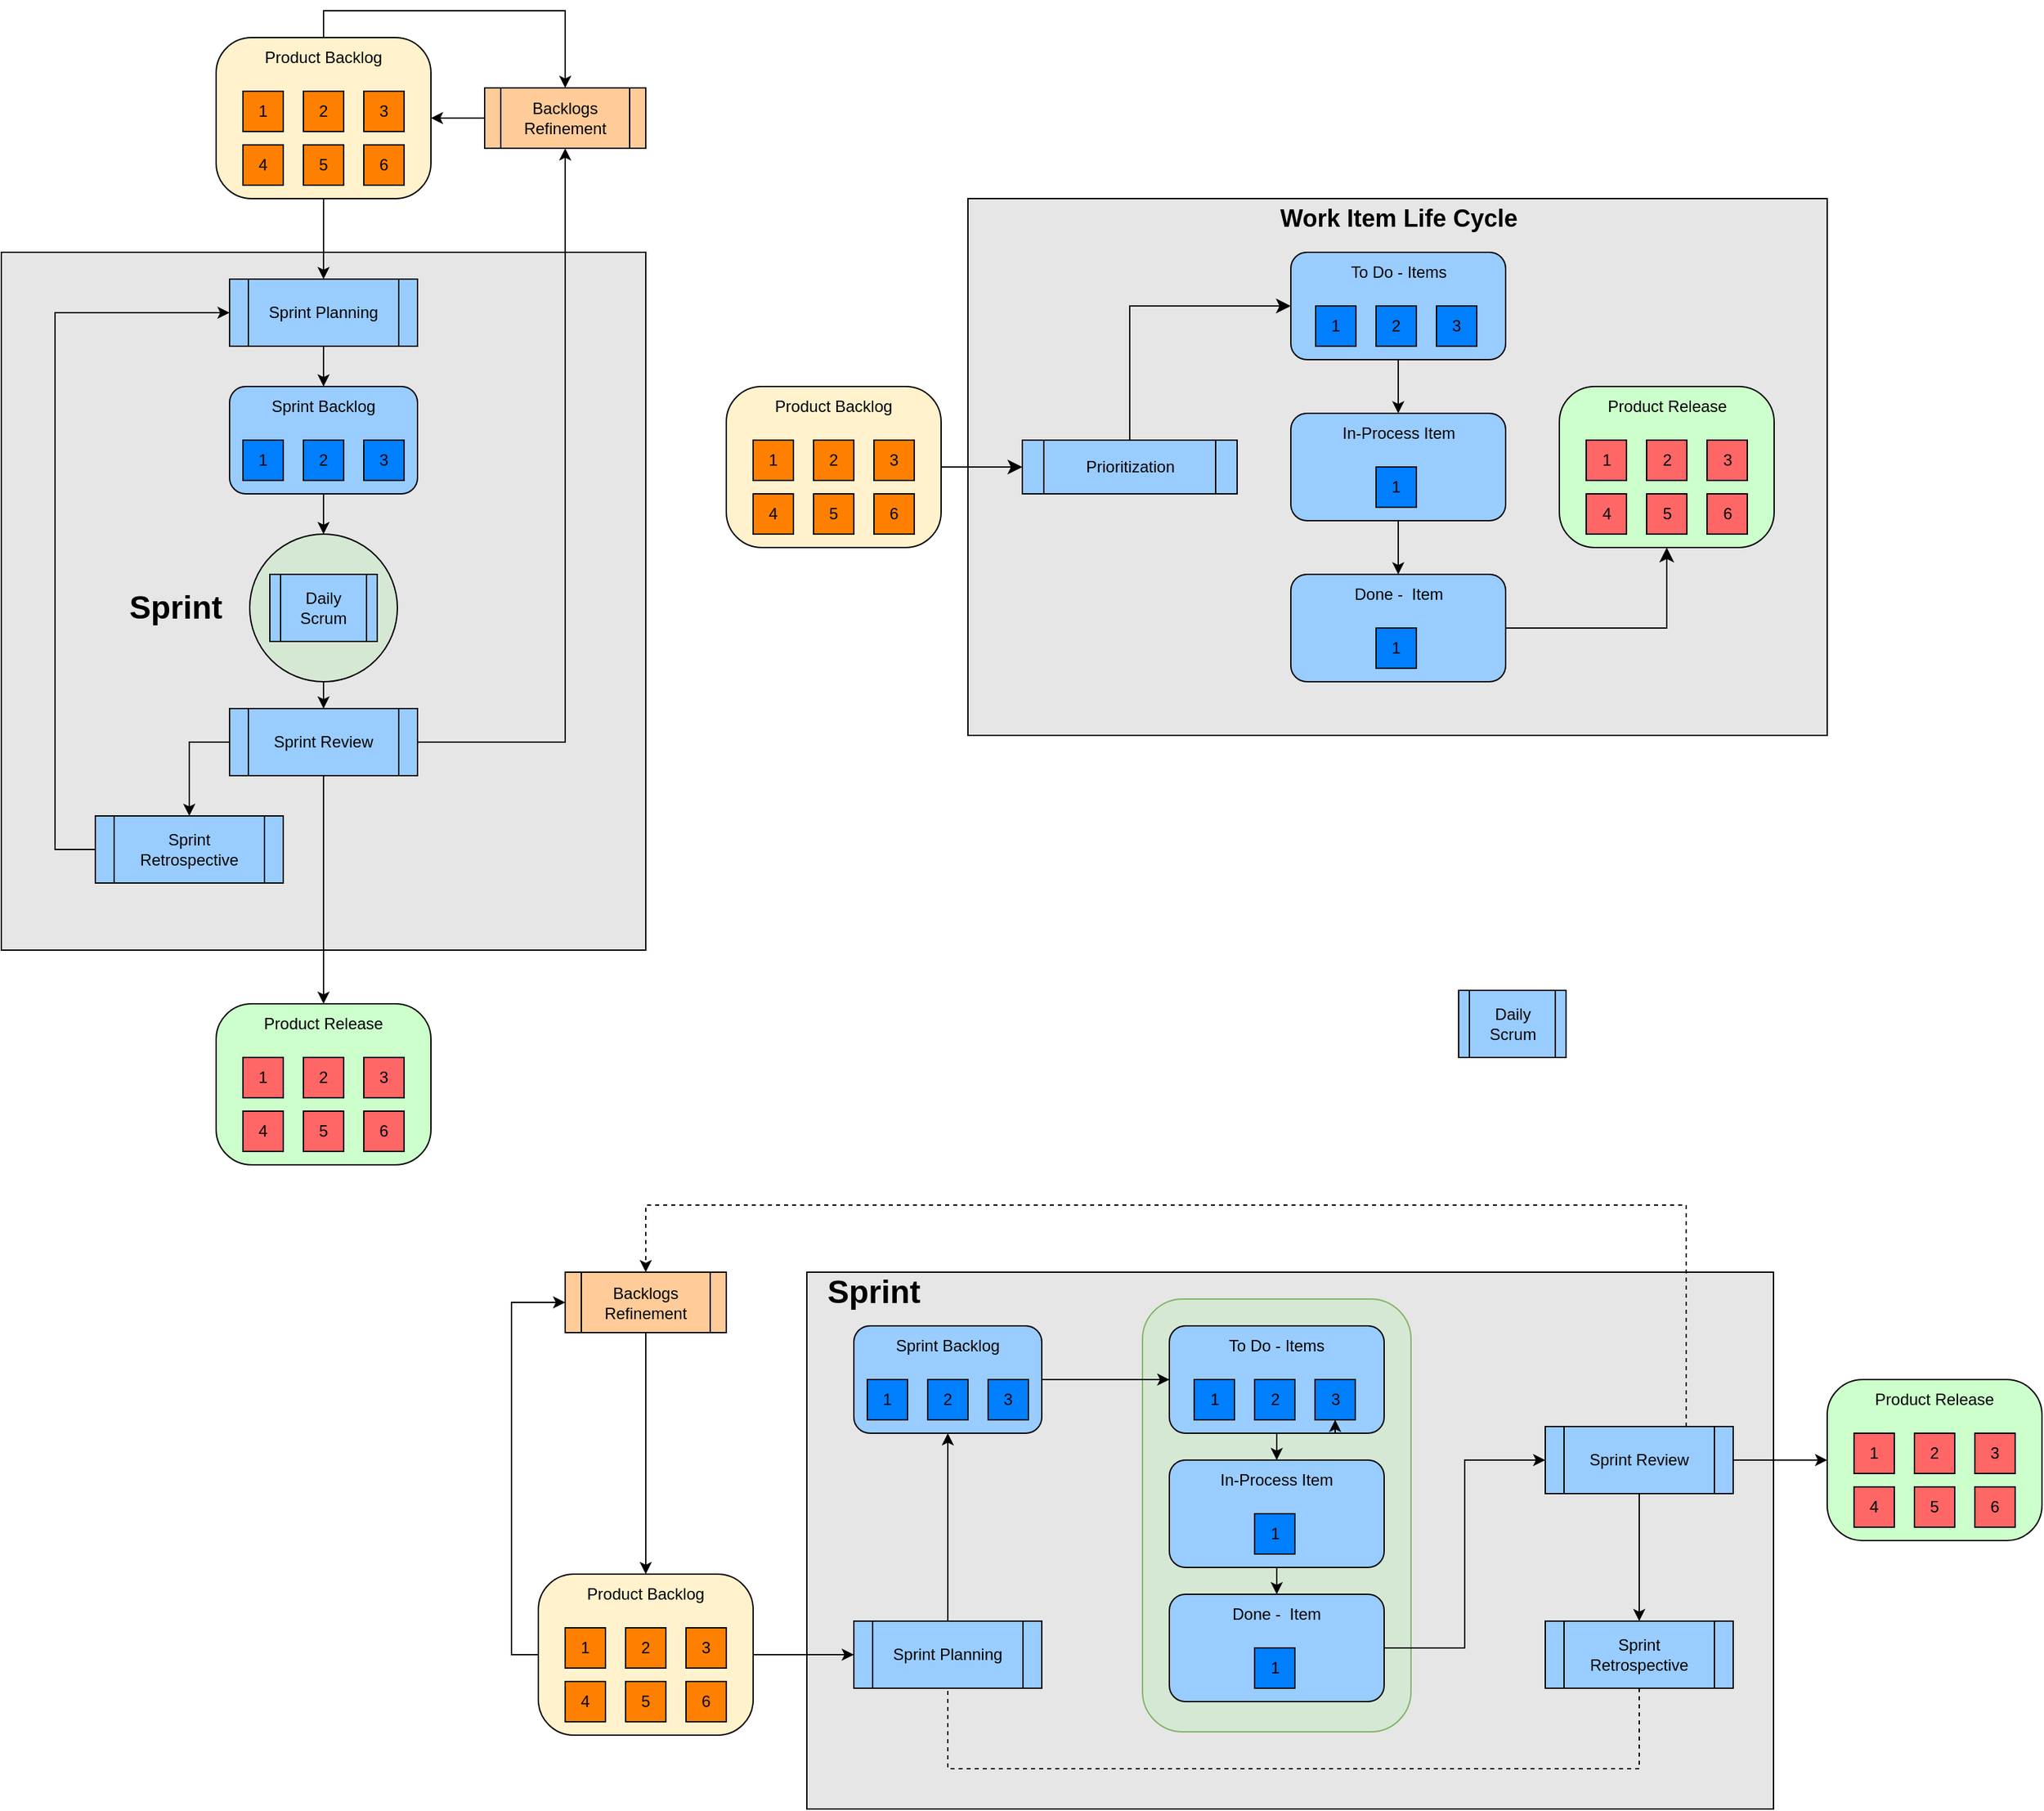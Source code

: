 <mxfile version="21.0.6" type="github">
  <diagram name="Seite-1" id="60iAo9Uzv3837oWp7tHv">
    <mxGraphModel dx="1186" dy="755" grid="1" gridSize="10" guides="1" tooltips="1" connect="1" arrows="1" fold="1" page="1" pageScale="1" pageWidth="827" pageHeight="1169" math="0" shadow="0">
      <root>
        <mxCell id="0" />
        <mxCell id="1" parent="0" />
        <mxCell id="RtyP9Lv2QQKDSvv3CPA3-4" style="edgeStyle=orthogonalEdgeStyle;rounded=0;orthogonalLoop=1;jettySize=auto;html=1;entryX=1;entryY=0.5;entryDx=0;entryDy=0;" parent="1" source="RtyP9Lv2QQKDSvv3CPA3-1" target="RtyP9Lv2QQKDSvv3CPA3-2" edge="1">
          <mxGeometry relative="1" as="geometry" />
        </mxCell>
        <mxCell id="RtyP9Lv2QQKDSvv3CPA3-1" value="Backlogs Refinement" style="shape=process;whiteSpace=wrap;html=1;backgroundOutline=1;fillColor=#FFCC99;" parent="1" vertex="1">
          <mxGeometry x="400" y="77.5" width="120" height="45" as="geometry" />
        </mxCell>
        <mxCell id="RtyP9Lv2QQKDSvv3CPA3-5" style="edgeStyle=orthogonalEdgeStyle;rounded=0;orthogonalLoop=1;jettySize=auto;html=1;entryX=0.5;entryY=0;entryDx=0;entryDy=0;" parent="1" source="RtyP9Lv2QQKDSvv3CPA3-2" target="RtyP9Lv2QQKDSvv3CPA3-1" edge="1">
          <mxGeometry relative="1" as="geometry">
            <Array as="points">
              <mxPoint x="280" y="20" />
              <mxPoint x="460" y="20" />
            </Array>
          </mxGeometry>
        </mxCell>
        <mxCell id="RtyP9Lv2QQKDSvv3CPA3-2" value="" style="rounded=1;whiteSpace=wrap;html=1;arcSize=22;fillColor=#FFF2CC;" parent="1" vertex="1">
          <mxGeometry x="200" y="40" width="160" height="120" as="geometry" />
        </mxCell>
        <mxCell id="RtyP9Lv2QQKDSvv3CPA3-3" value="Product Backlog" style="text;html=1;strokeColor=none;fillColor=none;align=center;verticalAlign=middle;whiteSpace=wrap;rounded=0;" parent="1" vertex="1">
          <mxGeometry x="200" y="40" width="160" height="30" as="geometry" />
        </mxCell>
        <mxCell id="RtyP9Lv2QQKDSvv3CPA3-6" value="1" style="rounded=0;whiteSpace=wrap;html=1;fillColor=#FF8000;" parent="1" vertex="1">
          <mxGeometry x="220" y="80" width="30" height="30" as="geometry" />
        </mxCell>
        <mxCell id="RtyP9Lv2QQKDSvv3CPA3-7" value="4" style="rounded=0;whiteSpace=wrap;html=1;fillColor=#FF8000;" parent="1" vertex="1">
          <mxGeometry x="220" y="120" width="30" height="30" as="geometry" />
        </mxCell>
        <mxCell id="RtyP9Lv2QQKDSvv3CPA3-8" value="2" style="rounded=0;whiteSpace=wrap;html=1;fillColor=#FF8000;" parent="1" vertex="1">
          <mxGeometry x="265" y="80" width="30" height="30" as="geometry" />
        </mxCell>
        <mxCell id="RtyP9Lv2QQKDSvv3CPA3-9" value="3" style="rounded=0;whiteSpace=wrap;html=1;fillColor=#FF8000;" parent="1" vertex="1">
          <mxGeometry x="310" y="80" width="30" height="30" as="geometry" />
        </mxCell>
        <mxCell id="RtyP9Lv2QQKDSvv3CPA3-10" value="5" style="rounded=0;whiteSpace=wrap;html=1;fillColor=#FF8000;" parent="1" vertex="1">
          <mxGeometry x="265" y="120" width="30" height="30" as="geometry" />
        </mxCell>
        <mxCell id="RtyP9Lv2QQKDSvv3CPA3-11" value="6" style="rounded=0;whiteSpace=wrap;html=1;fillColor=#FF8000;" parent="1" vertex="1">
          <mxGeometry x="310" y="120" width="30" height="30" as="geometry" />
        </mxCell>
        <mxCell id="RtyP9Lv2QQKDSvv3CPA3-12" value="" style="rounded=0;whiteSpace=wrap;html=1;fillColor=#E6E6E6;" parent="1" vertex="1">
          <mxGeometry x="40" y="200" width="480" height="520" as="geometry" />
        </mxCell>
        <mxCell id="RtyP9Lv2QQKDSvv3CPA3-24" style="edgeStyle=orthogonalEdgeStyle;rounded=0;orthogonalLoop=1;jettySize=auto;html=1;entryX=0.5;entryY=0;entryDx=0;entryDy=0;" parent="1" source="RtyP9Lv2QQKDSvv3CPA3-14" target="RtyP9Lv2QQKDSvv3CPA3-18" edge="1">
          <mxGeometry relative="1" as="geometry" />
        </mxCell>
        <mxCell id="RtyP9Lv2QQKDSvv3CPA3-14" value="Sprint Planning" style="shape=process;whiteSpace=wrap;html=1;backgroundOutline=1;fillColor=#99CCFF;" parent="1" vertex="1">
          <mxGeometry x="210" y="220" width="140" height="50" as="geometry" />
        </mxCell>
        <mxCell id="RtyP9Lv2QQKDSvv3CPA3-15" style="edgeStyle=orthogonalEdgeStyle;rounded=0;orthogonalLoop=1;jettySize=auto;html=1;entryX=0.5;entryY=0;entryDx=0;entryDy=0;" parent="1" source="RtyP9Lv2QQKDSvv3CPA3-2" target="RtyP9Lv2QQKDSvv3CPA3-14" edge="1">
          <mxGeometry relative="1" as="geometry" />
        </mxCell>
        <mxCell id="RtyP9Lv2QQKDSvv3CPA3-23" style="edgeStyle=orthogonalEdgeStyle;rounded=0;orthogonalLoop=1;jettySize=auto;html=1;entryX=0.5;entryY=0;entryDx=0;entryDy=0;" parent="1" source="RtyP9Lv2QQKDSvv3CPA3-16" target="RtyP9Lv2QQKDSvv3CPA3-17" edge="1">
          <mxGeometry relative="1" as="geometry" />
        </mxCell>
        <mxCell id="RtyP9Lv2QQKDSvv3CPA3-16" value="" style="rounded=1;whiteSpace=wrap;html=1;fillColor=#99CCFF;" parent="1" vertex="1">
          <mxGeometry x="210" y="300" width="140" height="80" as="geometry" />
        </mxCell>
        <mxCell id="RtyP9Lv2QQKDSvv3CPA3-27" style="edgeStyle=orthogonalEdgeStyle;rounded=0;orthogonalLoop=1;jettySize=auto;html=1;" parent="1" source="RtyP9Lv2QQKDSvv3CPA3-17" target="RtyP9Lv2QQKDSvv3CPA3-26" edge="1">
          <mxGeometry relative="1" as="geometry" />
        </mxCell>
        <mxCell id="RtyP9Lv2QQKDSvv3CPA3-17" value="" style="ellipse;whiteSpace=wrap;html=1;aspect=fixed;fillColor=#D5E8D4;" parent="1" vertex="1">
          <mxGeometry x="225" y="410" width="110" height="110" as="geometry" />
        </mxCell>
        <mxCell id="RtyP9Lv2QQKDSvv3CPA3-18" value="Sprint Backlog" style="text;html=1;strokeColor=none;fillColor=none;align=center;verticalAlign=middle;whiteSpace=wrap;rounded=0;" parent="1" vertex="1">
          <mxGeometry x="210" y="300" width="140" height="30" as="geometry" />
        </mxCell>
        <mxCell id="RtyP9Lv2QQKDSvv3CPA3-19" value="1" style="rounded=0;whiteSpace=wrap;html=1;fillColor=#007FFF;" parent="1" vertex="1">
          <mxGeometry x="220" y="340" width="30" height="30" as="geometry" />
        </mxCell>
        <mxCell id="RtyP9Lv2QQKDSvv3CPA3-20" value="2" style="rounded=0;whiteSpace=wrap;html=1;fillColor=#007FFF;" parent="1" vertex="1">
          <mxGeometry x="265" y="340" width="30" height="30" as="geometry" />
        </mxCell>
        <mxCell id="RtyP9Lv2QQKDSvv3CPA3-21" value="3" style="rounded=0;whiteSpace=wrap;html=1;fillColor=#007FFF;" parent="1" vertex="1">
          <mxGeometry x="310" y="340" width="30" height="30" as="geometry" />
        </mxCell>
        <mxCell id="RtyP9Lv2QQKDSvv3CPA3-25" value="Daily&lt;br&gt;Scrum" style="shape=process;whiteSpace=wrap;html=1;backgroundOutline=1;fillColor=#99CCFF;" parent="1" vertex="1">
          <mxGeometry x="240" y="440" width="80" height="50" as="geometry" />
        </mxCell>
        <mxCell id="RtyP9Lv2QQKDSvv3CPA3-31" style="edgeStyle=orthogonalEdgeStyle;rounded=0;orthogonalLoop=1;jettySize=auto;html=1;entryX=0.5;entryY=1;entryDx=0;entryDy=0;" parent="1" source="RtyP9Lv2QQKDSvv3CPA3-26" target="RtyP9Lv2QQKDSvv3CPA3-1" edge="1">
          <mxGeometry relative="1" as="geometry" />
        </mxCell>
        <mxCell id="RtyP9Lv2QQKDSvv3CPA3-33" style="edgeStyle=orthogonalEdgeStyle;rounded=0;orthogonalLoop=1;jettySize=auto;html=1;entryX=0.5;entryY=0;entryDx=0;entryDy=0;exitX=0;exitY=0.5;exitDx=0;exitDy=0;" parent="1" source="RtyP9Lv2QQKDSvv3CPA3-26" target="RtyP9Lv2QQKDSvv3CPA3-32" edge="1">
          <mxGeometry relative="1" as="geometry">
            <Array as="points">
              <mxPoint x="180" y="565" />
            </Array>
          </mxGeometry>
        </mxCell>
        <mxCell id="RtyP9Lv2QQKDSvv3CPA3-43" style="edgeStyle=orthogonalEdgeStyle;rounded=0;orthogonalLoop=1;jettySize=auto;html=1;entryX=0.5;entryY=0;entryDx=0;entryDy=0;" parent="1" source="RtyP9Lv2QQKDSvv3CPA3-26" target="RtyP9Lv2QQKDSvv3CPA3-36" edge="1">
          <mxGeometry relative="1" as="geometry" />
        </mxCell>
        <mxCell id="RtyP9Lv2QQKDSvv3CPA3-26" value="Sprint Review" style="shape=process;whiteSpace=wrap;html=1;backgroundOutline=1;fillColor=#99CCFF;" parent="1" vertex="1">
          <mxGeometry x="210" y="540" width="140" height="50" as="geometry" />
        </mxCell>
        <mxCell id="RtyP9Lv2QQKDSvv3CPA3-29" value="&lt;font style=&quot;font-size: 24px;&quot;&gt;&lt;b&gt;Sprint&lt;/b&gt;&lt;/font&gt;" style="text;html=1;strokeColor=none;fillColor=none;align=center;verticalAlign=middle;whiteSpace=wrap;rounded=0;" parent="1" vertex="1">
          <mxGeometry x="140" y="450" width="60" height="30" as="geometry" />
        </mxCell>
        <mxCell id="RtyP9Lv2QQKDSvv3CPA3-34" style="edgeStyle=orthogonalEdgeStyle;rounded=0;orthogonalLoop=1;jettySize=auto;html=1;entryX=0;entryY=0.5;entryDx=0;entryDy=0;" parent="1" source="RtyP9Lv2QQKDSvv3CPA3-32" target="RtyP9Lv2QQKDSvv3CPA3-14" edge="1">
          <mxGeometry relative="1" as="geometry">
            <Array as="points">
              <mxPoint x="80" y="645" />
              <mxPoint x="80" y="245" />
            </Array>
          </mxGeometry>
        </mxCell>
        <mxCell id="RtyP9Lv2QQKDSvv3CPA3-32" value="Sprint &lt;br&gt;Retrospective" style="shape=process;whiteSpace=wrap;html=1;backgroundOutline=1;fillColor=#99CCFF;" parent="1" vertex="1">
          <mxGeometry x="110" y="620" width="140" height="50" as="geometry" />
        </mxCell>
        <mxCell id="RtyP9Lv2QQKDSvv3CPA3-35" value="" style="rounded=1;whiteSpace=wrap;html=1;arcSize=22;fillColor=#CCFFCC;" parent="1" vertex="1">
          <mxGeometry x="200" y="760" width="160" height="120" as="geometry" />
        </mxCell>
        <mxCell id="RtyP9Lv2QQKDSvv3CPA3-36" value="Product Release" style="text;html=1;strokeColor=none;fillColor=none;align=center;verticalAlign=middle;whiteSpace=wrap;rounded=0;" parent="1" vertex="1">
          <mxGeometry x="200" y="760" width="160" height="30" as="geometry" />
        </mxCell>
        <mxCell id="RtyP9Lv2QQKDSvv3CPA3-37" value="1" style="rounded=0;whiteSpace=wrap;html=1;fillColor=#FF6666;" parent="1" vertex="1">
          <mxGeometry x="220" y="800" width="30" height="30" as="geometry" />
        </mxCell>
        <mxCell id="RtyP9Lv2QQKDSvv3CPA3-38" value="4" style="rounded=0;whiteSpace=wrap;html=1;fillColor=#FF6666;" parent="1" vertex="1">
          <mxGeometry x="220" y="840" width="30" height="30" as="geometry" />
        </mxCell>
        <mxCell id="RtyP9Lv2QQKDSvv3CPA3-39" value="2" style="rounded=0;whiteSpace=wrap;html=1;fillColor=#FF6666;" parent="1" vertex="1">
          <mxGeometry x="265" y="800" width="30" height="30" as="geometry" />
        </mxCell>
        <mxCell id="RtyP9Lv2QQKDSvv3CPA3-40" value="3" style="rounded=0;whiteSpace=wrap;html=1;fillColor=#FF6666;" parent="1" vertex="1">
          <mxGeometry x="310" y="800" width="30" height="30" as="geometry" />
        </mxCell>
        <mxCell id="RtyP9Lv2QQKDSvv3CPA3-41" value="5" style="rounded=0;whiteSpace=wrap;html=1;fillColor=#FF6666;" parent="1" vertex="1">
          <mxGeometry x="265" y="840" width="30" height="30" as="geometry" />
        </mxCell>
        <mxCell id="RtyP9Lv2QQKDSvv3CPA3-42" value="6" style="rounded=0;whiteSpace=wrap;html=1;fillColor=#FF6666;" parent="1" vertex="1">
          <mxGeometry x="310" y="840" width="30" height="30" as="geometry" />
        </mxCell>
        <mxCell id="RtyP9Lv2QQKDSvv3CPA3-44" value="" style="rounded=0;whiteSpace=wrap;html=1;fillColor=#E6E6E6;" parent="1" vertex="1">
          <mxGeometry x="760" y="160" width="640" height="400" as="geometry" />
        </mxCell>
        <mxCell id="zEwUv5FJ2Jgi7OApRRtR-3" style="edgeStyle=none;curved=1;rounded=0;orthogonalLoop=1;jettySize=auto;html=1;entryX=0;entryY=0.5;entryDx=0;entryDy=0;fontSize=12;startSize=8;endSize=8;" parent="1" source="RtyP9Lv2QQKDSvv3CPA3-45" target="RtyP9Lv2QQKDSvv3CPA3-56" edge="1">
          <mxGeometry relative="1" as="geometry" />
        </mxCell>
        <mxCell id="RtyP9Lv2QQKDSvv3CPA3-45" value="" style="rounded=1;whiteSpace=wrap;html=1;arcSize=22;fillColor=#FFF2CC;" parent="1" vertex="1">
          <mxGeometry x="580" y="300" width="160" height="120" as="geometry" />
        </mxCell>
        <mxCell id="RtyP9Lv2QQKDSvv3CPA3-46" value="Product Backlog" style="text;html=1;strokeColor=none;fillColor=none;align=center;verticalAlign=middle;whiteSpace=wrap;rounded=0;" parent="1" vertex="1">
          <mxGeometry x="580" y="300" width="160" height="30" as="geometry" />
        </mxCell>
        <mxCell id="RtyP9Lv2QQKDSvv3CPA3-47" value="1" style="rounded=0;whiteSpace=wrap;html=1;fillColor=#FF8000;" parent="1" vertex="1">
          <mxGeometry x="600" y="340" width="30" height="30" as="geometry" />
        </mxCell>
        <mxCell id="RtyP9Lv2QQKDSvv3CPA3-48" value="4" style="rounded=0;whiteSpace=wrap;html=1;fillColor=#FF8000;" parent="1" vertex="1">
          <mxGeometry x="600" y="380" width="30" height="30" as="geometry" />
        </mxCell>
        <mxCell id="RtyP9Lv2QQKDSvv3CPA3-49" value="2" style="rounded=0;whiteSpace=wrap;html=1;fillColor=#FF8000;" parent="1" vertex="1">
          <mxGeometry x="645" y="340" width="30" height="30" as="geometry" />
        </mxCell>
        <mxCell id="RtyP9Lv2QQKDSvv3CPA3-50" value="3" style="rounded=0;whiteSpace=wrap;html=1;fillColor=#FF8000;" parent="1" vertex="1">
          <mxGeometry x="690" y="340" width="30" height="30" as="geometry" />
        </mxCell>
        <mxCell id="RtyP9Lv2QQKDSvv3CPA3-51" value="5" style="rounded=0;whiteSpace=wrap;html=1;fillColor=#FF8000;" parent="1" vertex="1">
          <mxGeometry x="645" y="380" width="30" height="30" as="geometry" />
        </mxCell>
        <mxCell id="RtyP9Lv2QQKDSvv3CPA3-52" value="6" style="rounded=0;whiteSpace=wrap;html=1;fillColor=#FF8000;" parent="1" vertex="1">
          <mxGeometry x="690" y="380" width="30" height="30" as="geometry" />
        </mxCell>
        <mxCell id="RtyP9Lv2QQKDSvv3CPA3-54" value="&lt;font style=&quot;font-size: 18px;&quot;&gt;&lt;b&gt;Work Item Life Cycle&lt;/b&gt;&lt;/font&gt;" style="text;html=1;strokeColor=none;fillColor=none;align=center;verticalAlign=middle;whiteSpace=wrap;rounded=0;rotation=0;" parent="1" vertex="1">
          <mxGeometry x="985.5" y="160" width="190" height="30" as="geometry" />
        </mxCell>
        <mxCell id="zEwUv5FJ2Jgi7OApRRtR-4" style="edgeStyle=orthogonalEdgeStyle;rounded=0;orthogonalLoop=1;jettySize=auto;html=1;entryX=0;entryY=0.5;entryDx=0;entryDy=0;fontSize=12;startSize=8;endSize=8;" parent="1" source="RtyP9Lv2QQKDSvv3CPA3-56" target="RtyP9Lv2QQKDSvv3CPA3-57" edge="1">
          <mxGeometry relative="1" as="geometry">
            <Array as="points">
              <mxPoint x="881" y="240" />
            </Array>
          </mxGeometry>
        </mxCell>
        <mxCell id="RtyP9Lv2QQKDSvv3CPA3-56" value="Prioritization" style="shape=process;whiteSpace=wrap;html=1;backgroundOutline=1;fillColor=#99CCFF;" parent="1" vertex="1">
          <mxGeometry x="800.5" y="340" width="160" height="40" as="geometry" />
        </mxCell>
        <mxCell id="zEwUv5FJ2Jgi7OApRRtR-2" style="edgeStyle=orthogonalEdgeStyle;rounded=0;orthogonalLoop=1;jettySize=auto;html=1;entryX=0.5;entryY=1;entryDx=0;entryDy=0;fontSize=12;startSize=8;endSize=8;" parent="1" source="RtyP9Lv2QQKDSvv3CPA3-76" target="RtyP9Lv2QQKDSvv3CPA3-80" edge="1">
          <mxGeometry relative="1" as="geometry" />
        </mxCell>
        <mxCell id="RtyP9Lv2QQKDSvv3CPA3-80" value="" style="rounded=1;whiteSpace=wrap;html=1;arcSize=22;fillColor=#CCFFCC;" parent="1" vertex="1">
          <mxGeometry x="1200.5" y="300" width="160" height="120" as="geometry" />
        </mxCell>
        <mxCell id="RtyP9Lv2QQKDSvv3CPA3-81" value="Product Release" style="text;html=1;strokeColor=none;fillColor=none;align=center;verticalAlign=middle;whiteSpace=wrap;rounded=0;" parent="1" vertex="1">
          <mxGeometry x="1200.5" y="300" width="160" height="30" as="geometry" />
        </mxCell>
        <mxCell id="RtyP9Lv2QQKDSvv3CPA3-82" value="1" style="rounded=0;whiteSpace=wrap;html=1;fillColor=#FF6666;" parent="1" vertex="1">
          <mxGeometry x="1220.5" y="340" width="30" height="30" as="geometry" />
        </mxCell>
        <mxCell id="RtyP9Lv2QQKDSvv3CPA3-83" value="4" style="rounded=0;whiteSpace=wrap;html=1;fillColor=#FF6666;" parent="1" vertex="1">
          <mxGeometry x="1220.5" y="380" width="30" height="30" as="geometry" />
        </mxCell>
        <mxCell id="RtyP9Lv2QQKDSvv3CPA3-84" value="2" style="rounded=0;whiteSpace=wrap;html=1;fillColor=#FF6666;" parent="1" vertex="1">
          <mxGeometry x="1265.5" y="340" width="30" height="30" as="geometry" />
        </mxCell>
        <mxCell id="RtyP9Lv2QQKDSvv3CPA3-85" value="3" style="rounded=0;whiteSpace=wrap;html=1;fillColor=#FF6666;" parent="1" vertex="1">
          <mxGeometry x="1310.5" y="340" width="30" height="30" as="geometry" />
        </mxCell>
        <mxCell id="RtyP9Lv2QQKDSvv3CPA3-86" value="5" style="rounded=0;whiteSpace=wrap;html=1;fillColor=#FF6666;" parent="1" vertex="1">
          <mxGeometry x="1265.5" y="380" width="30" height="30" as="geometry" />
        </mxCell>
        <mxCell id="RtyP9Lv2QQKDSvv3CPA3-87" value="6" style="rounded=0;whiteSpace=wrap;html=1;fillColor=#FF6666;" parent="1" vertex="1">
          <mxGeometry x="1310.5" y="380" width="30" height="30" as="geometry" />
        </mxCell>
        <mxCell id="u61SkctuEBbx3bLfDy3J-40" style="edgeStyle=orthogonalEdgeStyle;rounded=0;orthogonalLoop=1;jettySize=auto;html=1;entryX=0.5;entryY=0;entryDx=0;entryDy=0;" edge="1" parent="1" source="u61SkctuEBbx3bLfDy3J-41" target="u61SkctuEBbx3bLfDy3J-44">
          <mxGeometry relative="1" as="geometry" />
        </mxCell>
        <mxCell id="u61SkctuEBbx3bLfDy3J-41" value="Backlogs Refinement" style="shape=process;whiteSpace=wrap;html=1;backgroundOutline=1;fillColor=#FFCC99;" vertex="1" parent="1">
          <mxGeometry x="460" y="960" width="120" height="45" as="geometry" />
        </mxCell>
        <mxCell id="u61SkctuEBbx3bLfDy3J-51" value="" style="rounded=0;whiteSpace=wrap;html=1;fillColor=#E6E6E6;" vertex="1" parent="1">
          <mxGeometry x="640" y="960" width="720" height="400" as="geometry" />
        </mxCell>
        <mxCell id="u61SkctuEBbx3bLfDy3J-52" style="edgeStyle=orthogonalEdgeStyle;rounded=0;orthogonalLoop=1;jettySize=auto;html=1;entryX=0.5;entryY=1;entryDx=0;entryDy=0;" edge="1" parent="1" source="u61SkctuEBbx3bLfDy3J-53" target="u61SkctuEBbx3bLfDy3J-56">
          <mxGeometry relative="1" as="geometry" />
        </mxCell>
        <mxCell id="u61SkctuEBbx3bLfDy3J-53" value="Sprint Planning" style="shape=process;whiteSpace=wrap;html=1;backgroundOutline=1;fillColor=#99CCFF;" vertex="1" parent="1">
          <mxGeometry x="675" y="1220" width="140" height="50" as="geometry" />
        </mxCell>
        <mxCell id="u61SkctuEBbx3bLfDy3J-54" style="edgeStyle=orthogonalEdgeStyle;rounded=0;orthogonalLoop=1;jettySize=auto;html=1;entryX=0;entryY=0.5;entryDx=0;entryDy=0;" edge="1" parent="1" source="u61SkctuEBbx3bLfDy3J-43" target="u61SkctuEBbx3bLfDy3J-53">
          <mxGeometry relative="1" as="geometry" />
        </mxCell>
        <mxCell id="u61SkctuEBbx3bLfDy3J-64" style="edgeStyle=orthogonalEdgeStyle;rounded=0;orthogonalLoop=1;jettySize=auto;html=1;entryX=0.5;entryY=0;entryDx=0;entryDy=0;dashed=1;exitX=0.75;exitY=0;exitDx=0;exitDy=0;" edge="1" parent="1" source="u61SkctuEBbx3bLfDy3J-67" target="u61SkctuEBbx3bLfDy3J-41">
          <mxGeometry relative="1" as="geometry">
            <Array as="points">
              <mxPoint x="1295" y="910" />
              <mxPoint x="520" y="910" />
            </Array>
          </mxGeometry>
        </mxCell>
        <mxCell id="u61SkctuEBbx3bLfDy3J-65" style="edgeStyle=orthogonalEdgeStyle;rounded=0;orthogonalLoop=1;jettySize=auto;html=1;entryX=0.5;entryY=0;entryDx=0;entryDy=0;exitX=0.5;exitY=1;exitDx=0;exitDy=0;" edge="1" parent="1" source="u61SkctuEBbx3bLfDy3J-67" target="u61SkctuEBbx3bLfDy3J-70">
          <mxGeometry relative="1" as="geometry">
            <Array as="points" />
          </mxGeometry>
        </mxCell>
        <mxCell id="u61SkctuEBbx3bLfDy3J-66" style="edgeStyle=orthogonalEdgeStyle;rounded=0;orthogonalLoop=1;jettySize=auto;html=1;entryX=0;entryY=0.5;entryDx=0;entryDy=0;exitX=1;exitY=0.5;exitDx=0;exitDy=0;" edge="1" parent="1" source="u61SkctuEBbx3bLfDy3J-67" target="u61SkctuEBbx3bLfDy3J-71">
          <mxGeometry relative="1" as="geometry">
            <Array as="points">
              <mxPoint x="1330" y="1100" />
            </Array>
          </mxGeometry>
        </mxCell>
        <mxCell id="u61SkctuEBbx3bLfDy3J-67" value="Sprint Review" style="shape=process;whiteSpace=wrap;html=1;backgroundOutline=1;fillColor=#99CCFF;" vertex="1" parent="1">
          <mxGeometry x="1190" y="1075" width="140" height="50" as="geometry" />
        </mxCell>
        <mxCell id="u61SkctuEBbx3bLfDy3J-68" value="&lt;font style=&quot;font-size: 24px;&quot;&gt;&lt;b&gt;Sprint&lt;/b&gt;&lt;/font&gt;" style="text;html=1;strokeColor=none;fillColor=none;align=center;verticalAlign=middle;whiteSpace=wrap;rounded=0;" vertex="1" parent="1">
          <mxGeometry x="660" y="960" width="60" height="30" as="geometry" />
        </mxCell>
        <mxCell id="u61SkctuEBbx3bLfDy3J-70" value="Sprint &lt;br&gt;Retrospective" style="shape=process;whiteSpace=wrap;html=1;backgroundOutline=1;fillColor=#99CCFF;" vertex="1" parent="1">
          <mxGeometry x="1190" y="1220" width="140" height="50" as="geometry" />
        </mxCell>
        <mxCell id="u61SkctuEBbx3bLfDy3J-79" value="" style="group" vertex="1" connectable="0" parent="1">
          <mxGeometry x="1400" y="1040" width="160" height="120" as="geometry" />
        </mxCell>
        <mxCell id="u61SkctuEBbx3bLfDy3J-71" value="" style="rounded=1;whiteSpace=wrap;html=1;arcSize=22;fillColor=#CCFFCC;" vertex="1" parent="u61SkctuEBbx3bLfDy3J-79">
          <mxGeometry width="160" height="120" as="geometry" />
        </mxCell>
        <mxCell id="u61SkctuEBbx3bLfDy3J-72" value="Product Release" style="text;html=1;strokeColor=none;fillColor=none;align=center;verticalAlign=middle;whiteSpace=wrap;rounded=0;" vertex="1" parent="u61SkctuEBbx3bLfDy3J-79">
          <mxGeometry width="160" height="30" as="geometry" />
        </mxCell>
        <mxCell id="u61SkctuEBbx3bLfDy3J-73" value="1" style="rounded=0;whiteSpace=wrap;html=1;fillColor=#FF6666;" vertex="1" parent="u61SkctuEBbx3bLfDy3J-79">
          <mxGeometry x="20" y="40" width="30" height="30" as="geometry" />
        </mxCell>
        <mxCell id="u61SkctuEBbx3bLfDy3J-74" value="4" style="rounded=0;whiteSpace=wrap;html=1;fillColor=#FF6666;" vertex="1" parent="u61SkctuEBbx3bLfDy3J-79">
          <mxGeometry x="20" y="80" width="30" height="30" as="geometry" />
        </mxCell>
        <mxCell id="u61SkctuEBbx3bLfDy3J-75" value="2" style="rounded=0;whiteSpace=wrap;html=1;fillColor=#FF6666;" vertex="1" parent="u61SkctuEBbx3bLfDy3J-79">
          <mxGeometry x="65" y="40" width="30" height="30" as="geometry" />
        </mxCell>
        <mxCell id="u61SkctuEBbx3bLfDy3J-76" value="3" style="rounded=0;whiteSpace=wrap;html=1;fillColor=#FF6666;" vertex="1" parent="u61SkctuEBbx3bLfDy3J-79">
          <mxGeometry x="110" y="40" width="30" height="30" as="geometry" />
        </mxCell>
        <mxCell id="u61SkctuEBbx3bLfDy3J-77" value="5" style="rounded=0;whiteSpace=wrap;html=1;fillColor=#FF6666;" vertex="1" parent="u61SkctuEBbx3bLfDy3J-79">
          <mxGeometry x="65" y="80" width="30" height="30" as="geometry" />
        </mxCell>
        <mxCell id="u61SkctuEBbx3bLfDy3J-78" value="6" style="rounded=0;whiteSpace=wrap;html=1;fillColor=#FF6666;" vertex="1" parent="u61SkctuEBbx3bLfDy3J-79">
          <mxGeometry x="110" y="80" width="30" height="30" as="geometry" />
        </mxCell>
        <mxCell id="u61SkctuEBbx3bLfDy3J-80" value="" style="group" vertex="1" connectable="0" parent="1">
          <mxGeometry x="440" y="1185" width="160" height="120" as="geometry" />
        </mxCell>
        <mxCell id="u61SkctuEBbx3bLfDy3J-43" value="" style="rounded=1;whiteSpace=wrap;html=1;arcSize=22;fillColor=#FFF2CC;" vertex="1" parent="u61SkctuEBbx3bLfDy3J-80">
          <mxGeometry width="160" height="120" as="geometry" />
        </mxCell>
        <mxCell id="u61SkctuEBbx3bLfDy3J-44" value="Product Backlog" style="text;html=1;strokeColor=none;fillColor=none;align=center;verticalAlign=middle;whiteSpace=wrap;rounded=0;" vertex="1" parent="u61SkctuEBbx3bLfDy3J-80">
          <mxGeometry width="160" height="30" as="geometry" />
        </mxCell>
        <mxCell id="u61SkctuEBbx3bLfDy3J-45" value="1" style="rounded=0;whiteSpace=wrap;html=1;fillColor=#FF8000;" vertex="1" parent="u61SkctuEBbx3bLfDy3J-80">
          <mxGeometry x="20" y="40" width="30" height="30" as="geometry" />
        </mxCell>
        <mxCell id="u61SkctuEBbx3bLfDy3J-46" value="4" style="rounded=0;whiteSpace=wrap;html=1;fillColor=#FF8000;" vertex="1" parent="u61SkctuEBbx3bLfDy3J-80">
          <mxGeometry x="20" y="80" width="30" height="30" as="geometry" />
        </mxCell>
        <mxCell id="u61SkctuEBbx3bLfDy3J-47" value="2" style="rounded=0;whiteSpace=wrap;html=1;fillColor=#FF8000;" vertex="1" parent="u61SkctuEBbx3bLfDy3J-80">
          <mxGeometry x="65" y="40" width="30" height="30" as="geometry" />
        </mxCell>
        <mxCell id="u61SkctuEBbx3bLfDy3J-48" value="3" style="rounded=0;whiteSpace=wrap;html=1;fillColor=#FF8000;" vertex="1" parent="u61SkctuEBbx3bLfDy3J-80">
          <mxGeometry x="110" y="40" width="30" height="30" as="geometry" />
        </mxCell>
        <mxCell id="u61SkctuEBbx3bLfDy3J-49" value="5" style="rounded=0;whiteSpace=wrap;html=1;fillColor=#FF8000;" vertex="1" parent="u61SkctuEBbx3bLfDy3J-80">
          <mxGeometry x="65" y="80" width="30" height="30" as="geometry" />
        </mxCell>
        <mxCell id="u61SkctuEBbx3bLfDy3J-50" value="6" style="rounded=0;whiteSpace=wrap;html=1;fillColor=#FF8000;" vertex="1" parent="u61SkctuEBbx3bLfDy3J-80">
          <mxGeometry x="110" y="80" width="30" height="30" as="geometry" />
        </mxCell>
        <mxCell id="u61SkctuEBbx3bLfDy3J-83" value="" style="group" vertex="1" connectable="0" parent="1">
          <mxGeometry x="675" y="1000" width="140" height="80" as="geometry" />
        </mxCell>
        <mxCell id="u61SkctuEBbx3bLfDy3J-56" value="" style="rounded=1;whiteSpace=wrap;html=1;fillColor=#99CCFF;" vertex="1" parent="u61SkctuEBbx3bLfDy3J-83">
          <mxGeometry width="140" height="80" as="geometry" />
        </mxCell>
        <mxCell id="u61SkctuEBbx3bLfDy3J-59" value="Sprint Backlog" style="text;html=1;strokeColor=none;fillColor=none;align=center;verticalAlign=middle;whiteSpace=wrap;rounded=0;" vertex="1" parent="u61SkctuEBbx3bLfDy3J-83">
          <mxGeometry width="140" height="30" as="geometry" />
        </mxCell>
        <mxCell id="u61SkctuEBbx3bLfDy3J-60" value="1" style="rounded=0;whiteSpace=wrap;html=1;fillColor=#007FFF;" vertex="1" parent="u61SkctuEBbx3bLfDy3J-83">
          <mxGeometry x="10" y="40" width="30" height="30" as="geometry" />
        </mxCell>
        <mxCell id="u61SkctuEBbx3bLfDy3J-61" value="2" style="rounded=0;whiteSpace=wrap;html=1;fillColor=#007FFF;" vertex="1" parent="u61SkctuEBbx3bLfDy3J-83">
          <mxGeometry x="55" y="40" width="30" height="30" as="geometry" />
        </mxCell>
        <mxCell id="u61SkctuEBbx3bLfDy3J-62" value="3" style="rounded=0;whiteSpace=wrap;html=1;fillColor=#007FFF;" vertex="1" parent="u61SkctuEBbx3bLfDy3J-83">
          <mxGeometry x="100" y="40" width="30" height="30" as="geometry" />
        </mxCell>
        <mxCell id="u61SkctuEBbx3bLfDy3J-84" style="edgeStyle=orthogonalEdgeStyle;rounded=0;orthogonalLoop=1;jettySize=auto;html=1;entryX=0;entryY=0.5;entryDx=0;entryDy=0;exitX=0;exitY=0.5;exitDx=0;exitDy=0;" edge="1" parent="1" source="u61SkctuEBbx3bLfDy3J-43" target="u61SkctuEBbx3bLfDy3J-41">
          <mxGeometry relative="1" as="geometry" />
        </mxCell>
        <mxCell id="u61SkctuEBbx3bLfDy3J-85" value="" style="group" vertex="1" connectable="0" parent="1">
          <mxGeometry x="1000.5" y="200" width="160" height="320" as="geometry" />
        </mxCell>
        <mxCell id="RtyP9Lv2QQKDSvv3CPA3-57" value="" style="rounded=1;whiteSpace=wrap;html=1;fillColor=#99CCFF;" parent="u61SkctuEBbx3bLfDy3J-85" vertex="1">
          <mxGeometry width="160" height="80" as="geometry" />
        </mxCell>
        <mxCell id="RtyP9Lv2QQKDSvv3CPA3-58" value="To Do - Items" style="text;html=1;strokeColor=none;fillColor=none;align=center;verticalAlign=middle;whiteSpace=wrap;rounded=0;" parent="u61SkctuEBbx3bLfDy3J-85" vertex="1">
          <mxGeometry width="160" height="30" as="geometry" />
        </mxCell>
        <mxCell id="RtyP9Lv2QQKDSvv3CPA3-59" value="1" style="rounded=0;whiteSpace=wrap;html=1;fillColor=#007FFF;" parent="u61SkctuEBbx3bLfDy3J-85" vertex="1">
          <mxGeometry x="18.5" y="40" width="30" height="30" as="geometry" />
        </mxCell>
        <mxCell id="RtyP9Lv2QQKDSvv3CPA3-60" value="2" style="rounded=0;whiteSpace=wrap;html=1;fillColor=#007FFF;" parent="u61SkctuEBbx3bLfDy3J-85" vertex="1">
          <mxGeometry x="63.5" y="40" width="30" height="30" as="geometry" />
        </mxCell>
        <mxCell id="RtyP9Lv2QQKDSvv3CPA3-61" value="3" style="rounded=0;whiteSpace=wrap;html=1;fillColor=#007FFF;" parent="u61SkctuEBbx3bLfDy3J-85" vertex="1">
          <mxGeometry x="108.5" y="40" width="30" height="30" as="geometry" />
        </mxCell>
        <mxCell id="RtyP9Lv2QQKDSvv3CPA3-63" value="" style="rounded=1;whiteSpace=wrap;html=1;fillColor=#99CCFF;" parent="u61SkctuEBbx3bLfDy3J-85" vertex="1">
          <mxGeometry y="120" width="160" height="80" as="geometry" />
        </mxCell>
        <mxCell id="RtyP9Lv2QQKDSvv3CPA3-64" value="In-Process Item" style="text;html=1;strokeColor=none;fillColor=none;align=center;verticalAlign=middle;whiteSpace=wrap;rounded=0;" parent="u61SkctuEBbx3bLfDy3J-85" vertex="1">
          <mxGeometry y="120" width="160" height="30" as="geometry" />
        </mxCell>
        <mxCell id="RtyP9Lv2QQKDSvv3CPA3-75" style="edgeStyle=orthogonalEdgeStyle;rounded=0;orthogonalLoop=1;jettySize=auto;html=1;entryX=0.5;entryY=0;entryDx=0;entryDy=0;" parent="u61SkctuEBbx3bLfDy3J-85" source="RtyP9Lv2QQKDSvv3CPA3-57" target="RtyP9Lv2QQKDSvv3CPA3-64" edge="1">
          <mxGeometry relative="1" as="geometry" />
        </mxCell>
        <mxCell id="RtyP9Lv2QQKDSvv3CPA3-65" value="1" style="rounded=0;whiteSpace=wrap;html=1;fillColor=#007FFF;" parent="u61SkctuEBbx3bLfDy3J-85" vertex="1">
          <mxGeometry x="63.5" y="160" width="30" height="30" as="geometry" />
        </mxCell>
        <mxCell id="RtyP9Lv2QQKDSvv3CPA3-76" value="" style="rounded=1;whiteSpace=wrap;html=1;fillColor=#99CCFF;" parent="u61SkctuEBbx3bLfDy3J-85" vertex="1">
          <mxGeometry y="240" width="160" height="80" as="geometry" />
        </mxCell>
        <mxCell id="RtyP9Lv2QQKDSvv3CPA3-77" value="Done -&amp;nbsp; Item" style="text;html=1;strokeColor=none;fillColor=none;align=center;verticalAlign=middle;whiteSpace=wrap;rounded=0;" parent="u61SkctuEBbx3bLfDy3J-85" vertex="1">
          <mxGeometry y="240" width="160" height="30" as="geometry" />
        </mxCell>
        <mxCell id="RtyP9Lv2QQKDSvv3CPA3-88" style="edgeStyle=orthogonalEdgeStyle;rounded=0;orthogonalLoop=1;jettySize=auto;html=1;entryX=0.5;entryY=0;entryDx=0;entryDy=0;" parent="u61SkctuEBbx3bLfDy3J-85" source="RtyP9Lv2QQKDSvv3CPA3-63" target="RtyP9Lv2QQKDSvv3CPA3-77" edge="1">
          <mxGeometry relative="1" as="geometry" />
        </mxCell>
        <mxCell id="RtyP9Lv2QQKDSvv3CPA3-78" value="1" style="rounded=0;whiteSpace=wrap;html=1;fillColor=#007FFF;" parent="u61SkctuEBbx3bLfDy3J-85" vertex="1">
          <mxGeometry x="63.5" y="280" width="30" height="30" as="geometry" />
        </mxCell>
        <mxCell id="u61SkctuEBbx3bLfDy3J-63" value="Daily&lt;br&gt;Scrum" style="shape=process;whiteSpace=wrap;html=1;backgroundOutline=1;fillColor=#99CCFF;" vertex="1" parent="1">
          <mxGeometry x="1125.5" y="750" width="80" height="50" as="geometry" />
        </mxCell>
        <mxCell id="u61SkctuEBbx3bLfDy3J-105" value="" style="edgeStyle=orthogonalEdgeStyle;rounded=0;orthogonalLoop=1;jettySize=auto;html=1;dashed=1;entryX=0.5;entryY=1;entryDx=0;entryDy=0;exitX=0.5;exitY=1;exitDx=0;exitDy=0;endArrow=none;" edge="1" parent="1" source="u61SkctuEBbx3bLfDy3J-70" target="u61SkctuEBbx3bLfDy3J-53">
          <mxGeometry relative="1" as="geometry">
            <Array as="points">
              <mxPoint x="1260" y="1330" />
              <mxPoint x="745" y="1330" />
            </Array>
            <mxPoint x="1190" y="1245" as="sourcePoint" />
            <mxPoint x="815" y="1245" as="targetPoint" />
          </mxGeometry>
        </mxCell>
        <mxCell id="u61SkctuEBbx3bLfDy3J-109" value="" style="group" vertex="1" connectable="0" parent="1">
          <mxGeometry x="890" y="980" width="200" height="322.5" as="geometry" />
        </mxCell>
        <mxCell id="u61SkctuEBbx3bLfDy3J-104" value="" style="rounded=1;whiteSpace=wrap;html=1;fillColor=#d5e8d4;strokeColor=#82b366;" vertex="1" parent="u61SkctuEBbx3bLfDy3J-109">
          <mxGeometry width="200" height="322.5" as="geometry" />
        </mxCell>
        <mxCell id="u61SkctuEBbx3bLfDy3J-108" value="" style="group" vertex="1" connectable="0" parent="u61SkctuEBbx3bLfDy3J-109">
          <mxGeometry x="20" y="20" width="180" height="290" as="geometry" />
        </mxCell>
        <mxCell id="u61SkctuEBbx3bLfDy3J-101" value="" style="group" vertex="1" connectable="0" parent="u61SkctuEBbx3bLfDy3J-108">
          <mxGeometry width="180" height="290" as="geometry" />
        </mxCell>
        <mxCell id="u61SkctuEBbx3bLfDy3J-87" value="" style="rounded=1;whiteSpace=wrap;html=1;fillColor=#99CCFF;" vertex="1" parent="u61SkctuEBbx3bLfDy3J-101">
          <mxGeometry width="160" height="80" as="geometry" />
        </mxCell>
        <mxCell id="u61SkctuEBbx3bLfDy3J-88" value="To Do - Items" style="text;html=1;strokeColor=none;fillColor=none;align=center;verticalAlign=middle;whiteSpace=wrap;rounded=0;" vertex="1" parent="u61SkctuEBbx3bLfDy3J-101">
          <mxGeometry width="160" height="30" as="geometry" />
        </mxCell>
        <mxCell id="u61SkctuEBbx3bLfDy3J-89" value="1" style="rounded=0;whiteSpace=wrap;html=1;fillColor=#007FFF;" vertex="1" parent="u61SkctuEBbx3bLfDy3J-101">
          <mxGeometry x="18.5" y="40" width="30" height="30" as="geometry" />
        </mxCell>
        <mxCell id="u61SkctuEBbx3bLfDy3J-90" value="2" style="rounded=0;whiteSpace=wrap;html=1;fillColor=#007FFF;" vertex="1" parent="u61SkctuEBbx3bLfDy3J-101">
          <mxGeometry x="63.5" y="40" width="30" height="30" as="geometry" />
        </mxCell>
        <mxCell id="u61SkctuEBbx3bLfDy3J-91" value="3" style="rounded=0;whiteSpace=wrap;html=1;fillColor=#007FFF;" vertex="1" parent="u61SkctuEBbx3bLfDy3J-101">
          <mxGeometry x="108.5" y="40" width="30" height="30" as="geometry" />
        </mxCell>
        <mxCell id="u61SkctuEBbx3bLfDy3J-94" style="edgeStyle=orthogonalEdgeStyle;rounded=0;orthogonalLoop=1;jettySize=auto;html=1;entryX=0.5;entryY=0;entryDx=0;entryDy=0;" edge="1" parent="u61SkctuEBbx3bLfDy3J-108" source="u61SkctuEBbx3bLfDy3J-87" target="u61SkctuEBbx3bLfDy3J-93">
          <mxGeometry relative="1" as="geometry" />
        </mxCell>
        <mxCell id="u61SkctuEBbx3bLfDy3J-96" value="" style="rounded=1;whiteSpace=wrap;html=1;fillColor=#99CCFF;" vertex="1" parent="u61SkctuEBbx3bLfDy3J-108">
          <mxGeometry y="200" width="160" height="80" as="geometry" />
        </mxCell>
        <mxCell id="u61SkctuEBbx3bLfDy3J-97" value="Done -&amp;nbsp; Item" style="text;html=1;strokeColor=none;fillColor=none;align=center;verticalAlign=middle;whiteSpace=wrap;rounded=0;" vertex="1" parent="u61SkctuEBbx3bLfDy3J-108">
          <mxGeometry y="200" width="160" height="30" as="geometry" />
        </mxCell>
        <mxCell id="u61SkctuEBbx3bLfDy3J-99" value="1" style="rounded=0;whiteSpace=wrap;html=1;fillColor=#007FFF;" vertex="1" parent="u61SkctuEBbx3bLfDy3J-108">
          <mxGeometry x="63.5" y="240" width="30" height="30" as="geometry" />
        </mxCell>
        <mxCell id="u61SkctuEBbx3bLfDy3J-107" value="" style="edgeStyle=orthogonalEdgeStyle;rounded=0;orthogonalLoop=1;jettySize=auto;html=1;" edge="1" parent="u61SkctuEBbx3bLfDy3J-108" source="u61SkctuEBbx3bLfDy3J-93" target="u61SkctuEBbx3bLfDy3J-91">
          <mxGeometry relative="1" as="geometry" />
        </mxCell>
        <mxCell id="u61SkctuEBbx3bLfDy3J-92" value="" style="rounded=1;whiteSpace=wrap;html=1;fillColor=#99CCFF;" vertex="1" parent="u61SkctuEBbx3bLfDy3J-108">
          <mxGeometry y="100" width="160" height="80" as="geometry" />
        </mxCell>
        <mxCell id="u61SkctuEBbx3bLfDy3J-98" style="edgeStyle=orthogonalEdgeStyle;rounded=0;orthogonalLoop=1;jettySize=auto;html=1;entryX=0.5;entryY=0;entryDx=0;entryDy=0;" edge="1" parent="u61SkctuEBbx3bLfDy3J-108" source="u61SkctuEBbx3bLfDy3J-92" target="u61SkctuEBbx3bLfDy3J-97">
          <mxGeometry relative="1" as="geometry" />
        </mxCell>
        <mxCell id="u61SkctuEBbx3bLfDy3J-93" value="In-Process Item" style="text;html=1;strokeColor=none;fillColor=none;align=center;verticalAlign=middle;whiteSpace=wrap;rounded=0;" vertex="1" parent="u61SkctuEBbx3bLfDy3J-108">
          <mxGeometry y="100" width="160" height="30" as="geometry" />
        </mxCell>
        <mxCell id="u61SkctuEBbx3bLfDy3J-95" value="1" style="rounded=0;whiteSpace=wrap;html=1;fillColor=#007FFF;" vertex="1" parent="u61SkctuEBbx3bLfDy3J-108">
          <mxGeometry x="63.5" y="140" width="30" height="30" as="geometry" />
        </mxCell>
        <mxCell id="u61SkctuEBbx3bLfDy3J-111" style="edgeStyle=orthogonalEdgeStyle;rounded=0;orthogonalLoop=1;jettySize=auto;html=1;entryX=0;entryY=0.5;entryDx=0;entryDy=0;exitX=1;exitY=0.5;exitDx=0;exitDy=0;" edge="1" parent="1" source="u61SkctuEBbx3bLfDy3J-56" target="u61SkctuEBbx3bLfDy3J-87">
          <mxGeometry relative="1" as="geometry" />
        </mxCell>
        <mxCell id="u61SkctuEBbx3bLfDy3J-112" style="edgeStyle=orthogonalEdgeStyle;rounded=0;orthogonalLoop=1;jettySize=auto;html=1;entryX=0;entryY=0.5;entryDx=0;entryDy=0;" edge="1" parent="1" source="u61SkctuEBbx3bLfDy3J-96" target="u61SkctuEBbx3bLfDy3J-67">
          <mxGeometry relative="1" as="geometry" />
        </mxCell>
      </root>
    </mxGraphModel>
  </diagram>
</mxfile>
